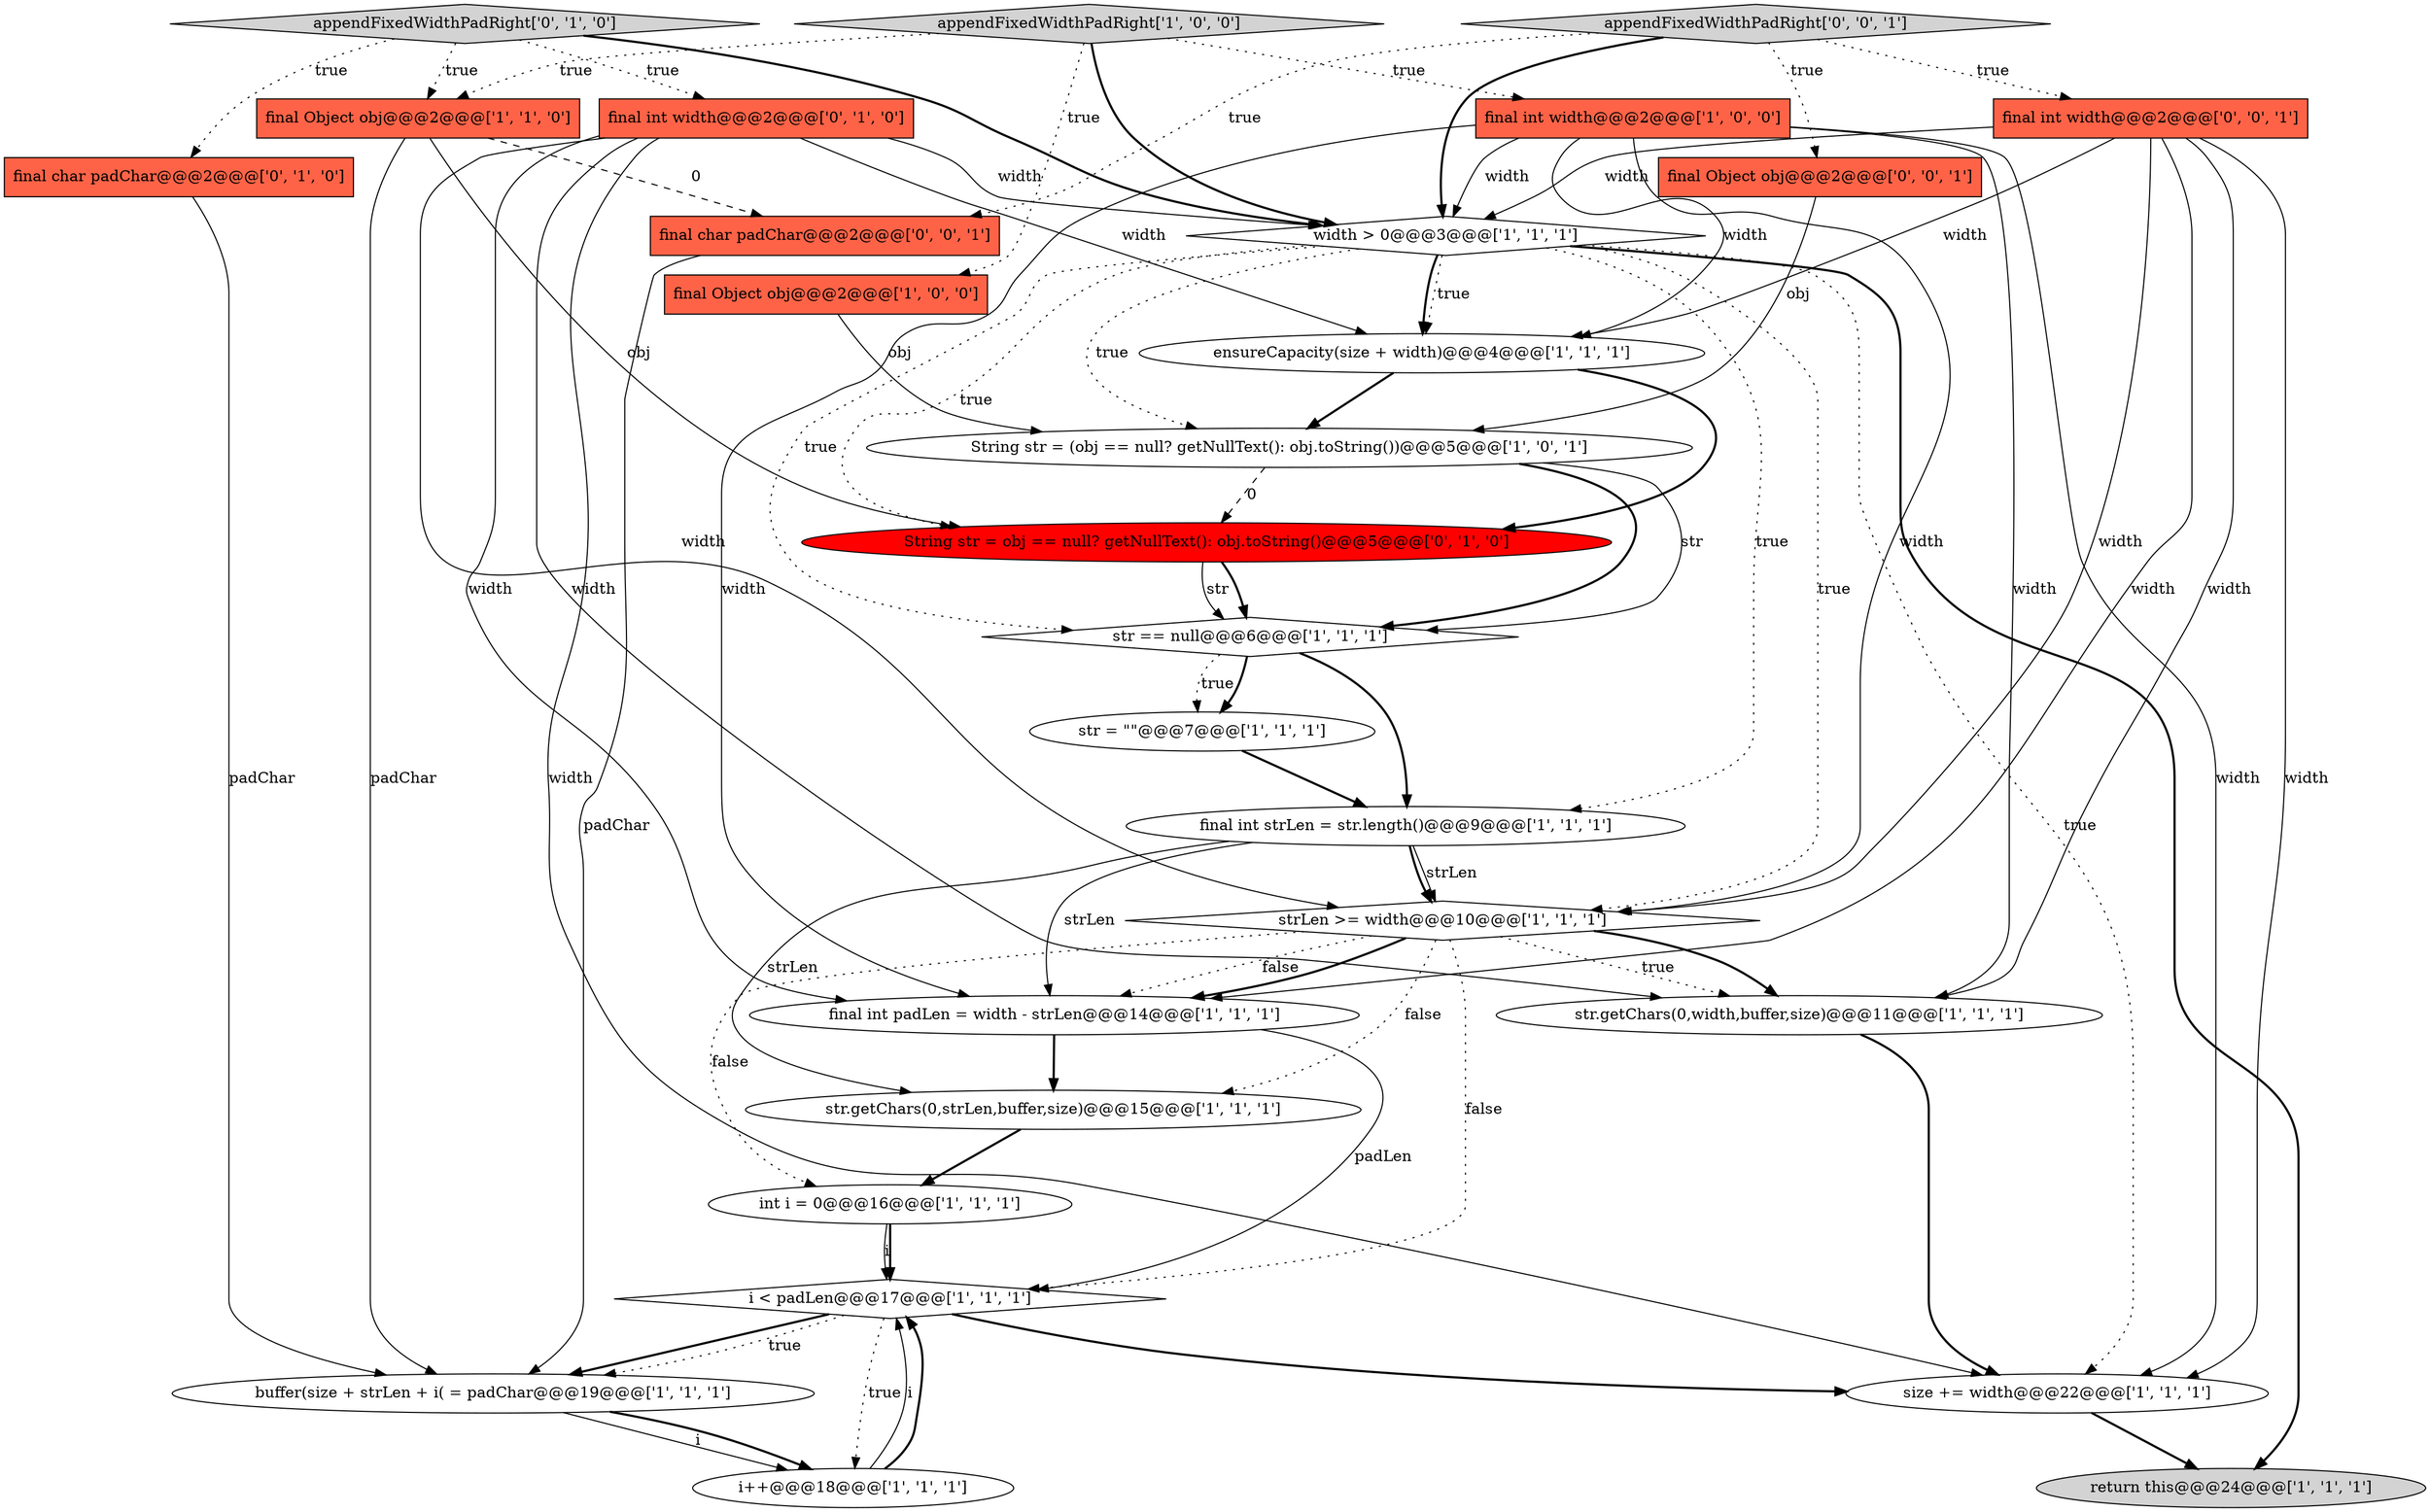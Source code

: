 digraph {
5 [style = filled, label = "ensureCapacity(size + width)@@@4@@@['1', '1', '1']", fillcolor = white, shape = ellipse image = "AAA0AAABBB1BBB"];
7 [style = filled, label = "final int padLen = width - strLen@@@14@@@['1', '1', '1']", fillcolor = white, shape = ellipse image = "AAA0AAABBB1BBB"];
9 [style = filled, label = "return this@@@24@@@['1', '1', '1']", fillcolor = lightgray, shape = ellipse image = "AAA0AAABBB1BBB"];
6 [style = filled, label = "buffer(size + strLen + i( = padChar@@@19@@@['1', '1', '1']", fillcolor = white, shape = ellipse image = "AAA0AAABBB1BBB"];
0 [style = filled, label = "final int width@@@2@@@['1', '0', '0']", fillcolor = tomato, shape = box image = "AAA0AAABBB1BBB"];
17 [style = filled, label = "str = \"\"@@@7@@@['1', '1', '1']", fillcolor = white, shape = ellipse image = "AAA0AAABBB1BBB"];
14 [style = filled, label = "final Object obj@@@2@@@['1', '1', '0']", fillcolor = tomato, shape = box image = "AAA0AAABBB1BBB"];
13 [style = filled, label = "i++@@@18@@@['1', '1', '1']", fillcolor = white, shape = ellipse image = "AAA0AAABBB1BBB"];
16 [style = filled, label = "int i = 0@@@16@@@['1', '1', '1']", fillcolor = white, shape = ellipse image = "AAA0AAABBB1BBB"];
15 [style = filled, label = "width > 0@@@3@@@['1', '1', '1']", fillcolor = white, shape = diamond image = "AAA0AAABBB1BBB"];
1 [style = filled, label = "appendFixedWidthPadRight['1', '0', '0']", fillcolor = lightgray, shape = diamond image = "AAA0AAABBB1BBB"];
18 [style = filled, label = "str.getChars(0,strLen,buffer,size)@@@15@@@['1', '1', '1']", fillcolor = white, shape = ellipse image = "AAA0AAABBB1BBB"];
8 [style = filled, label = "str == null@@@6@@@['1', '1', '1']", fillcolor = white, shape = diamond image = "AAA0AAABBB1BBB"];
2 [style = filled, label = "i < padLen@@@17@@@['1', '1', '1']", fillcolor = white, shape = diamond image = "AAA0AAABBB1BBB"];
22 [style = filled, label = "appendFixedWidthPadRight['0', '1', '0']", fillcolor = lightgray, shape = diamond image = "AAA0AAABBB2BBB"];
23 [style = filled, label = "String str = obj == null? getNullText(): obj.toString()@@@5@@@['0', '1', '0']", fillcolor = red, shape = ellipse image = "AAA1AAABBB2BBB"];
19 [style = filled, label = "strLen >= width@@@10@@@['1', '1', '1']", fillcolor = white, shape = diamond image = "AAA0AAABBB1BBB"];
24 [style = filled, label = "final Object obj@@@2@@@['0', '0', '1']", fillcolor = tomato, shape = box image = "AAA0AAABBB3BBB"];
26 [style = filled, label = "final char padChar@@@2@@@['0', '0', '1']", fillcolor = tomato, shape = box image = "AAA0AAABBB3BBB"];
21 [style = filled, label = "final char padChar@@@2@@@['0', '1', '0']", fillcolor = tomato, shape = box image = "AAA0AAABBB2BBB"];
12 [style = filled, label = "str.getChars(0,width,buffer,size)@@@11@@@['1', '1', '1']", fillcolor = white, shape = ellipse image = "AAA0AAABBB1BBB"];
4 [style = filled, label = "String str = (obj == null? getNullText(): obj.toString())@@@5@@@['1', '0', '1']", fillcolor = white, shape = ellipse image = "AAA0AAABBB1BBB"];
27 [style = filled, label = "appendFixedWidthPadRight['0', '0', '1']", fillcolor = lightgray, shape = diamond image = "AAA0AAABBB3BBB"];
11 [style = filled, label = "final Object obj@@@2@@@['1', '0', '0']", fillcolor = tomato, shape = box image = "AAA0AAABBB1BBB"];
20 [style = filled, label = "final int width@@@2@@@['0', '1', '0']", fillcolor = tomato, shape = box image = "AAA0AAABBB2BBB"];
25 [style = filled, label = "final int width@@@2@@@['0', '0', '1']", fillcolor = tomato, shape = box image = "AAA0AAABBB3BBB"];
10 [style = filled, label = "size += width@@@22@@@['1', '1', '1']", fillcolor = white, shape = ellipse image = "AAA0AAABBB1BBB"];
3 [style = filled, label = "final int strLen = str.length()@@@9@@@['1', '1', '1']", fillcolor = white, shape = ellipse image = "AAA0AAABBB1BBB"];
21->6 [style = solid, label="padChar"];
15->5 [style = dotted, label="true"];
22->21 [style = dotted, label="true"];
0->10 [style = solid, label="width"];
0->12 [style = solid, label="width"];
19->18 [style = dotted, label="false"];
22->15 [style = bold, label=""];
14->6 [style = solid, label="padChar"];
27->25 [style = dotted, label="true"];
16->2 [style = solid, label="i"];
5->23 [style = bold, label=""];
19->12 [style = bold, label=""];
0->5 [style = solid, label="width"];
25->15 [style = solid, label="width"];
2->6 [style = bold, label=""];
27->26 [style = dotted, label="true"];
1->15 [style = bold, label=""];
19->7 [style = dotted, label="false"];
1->11 [style = dotted, label="true"];
14->23 [style = solid, label="obj"];
26->6 [style = solid, label="padChar"];
8->17 [style = dotted, label="true"];
20->10 [style = solid, label="width"];
8->3 [style = bold, label=""];
4->8 [style = solid, label="str"];
19->12 [style = dotted, label="true"];
0->19 [style = solid, label="width"];
3->19 [style = solid, label="strLen"];
25->5 [style = solid, label="width"];
25->12 [style = solid, label="width"];
15->10 [style = dotted, label="true"];
2->13 [style = dotted, label="true"];
27->24 [style = dotted, label="true"];
1->14 [style = dotted, label="true"];
16->2 [style = bold, label=""];
23->8 [style = bold, label=""];
2->10 [style = bold, label=""];
25->10 [style = solid, label="width"];
6->13 [style = solid, label="i"];
7->2 [style = solid, label="padLen"];
27->15 [style = bold, label=""];
15->4 [style = dotted, label="true"];
15->5 [style = bold, label=""];
14->26 [style = dashed, label="0"];
22->14 [style = dotted, label="true"];
0->7 [style = solid, label="width"];
20->15 [style = solid, label="width"];
15->3 [style = dotted, label="true"];
8->17 [style = bold, label=""];
18->16 [style = bold, label=""];
12->10 [style = bold, label=""];
13->2 [style = solid, label="i"];
15->8 [style = dotted, label="true"];
22->20 [style = dotted, label="true"];
19->16 [style = dotted, label="false"];
0->15 [style = solid, label="width"];
3->19 [style = bold, label=""];
2->6 [style = dotted, label="true"];
15->9 [style = bold, label=""];
15->19 [style = dotted, label="true"];
3->18 [style = solid, label="strLen"];
6->13 [style = bold, label=""];
3->7 [style = solid, label="strLen"];
5->4 [style = bold, label=""];
19->2 [style = dotted, label="false"];
17->3 [style = bold, label=""];
7->18 [style = bold, label=""];
20->12 [style = solid, label="width"];
4->8 [style = bold, label=""];
10->9 [style = bold, label=""];
1->0 [style = dotted, label="true"];
15->23 [style = dotted, label="true"];
11->4 [style = solid, label="obj"];
20->5 [style = solid, label="width"];
20->19 [style = solid, label="width"];
4->23 [style = dashed, label="0"];
19->7 [style = bold, label=""];
24->4 [style = solid, label="obj"];
25->19 [style = solid, label="width"];
23->8 [style = solid, label="str"];
13->2 [style = bold, label=""];
20->7 [style = solid, label="width"];
25->7 [style = solid, label="width"];
}
